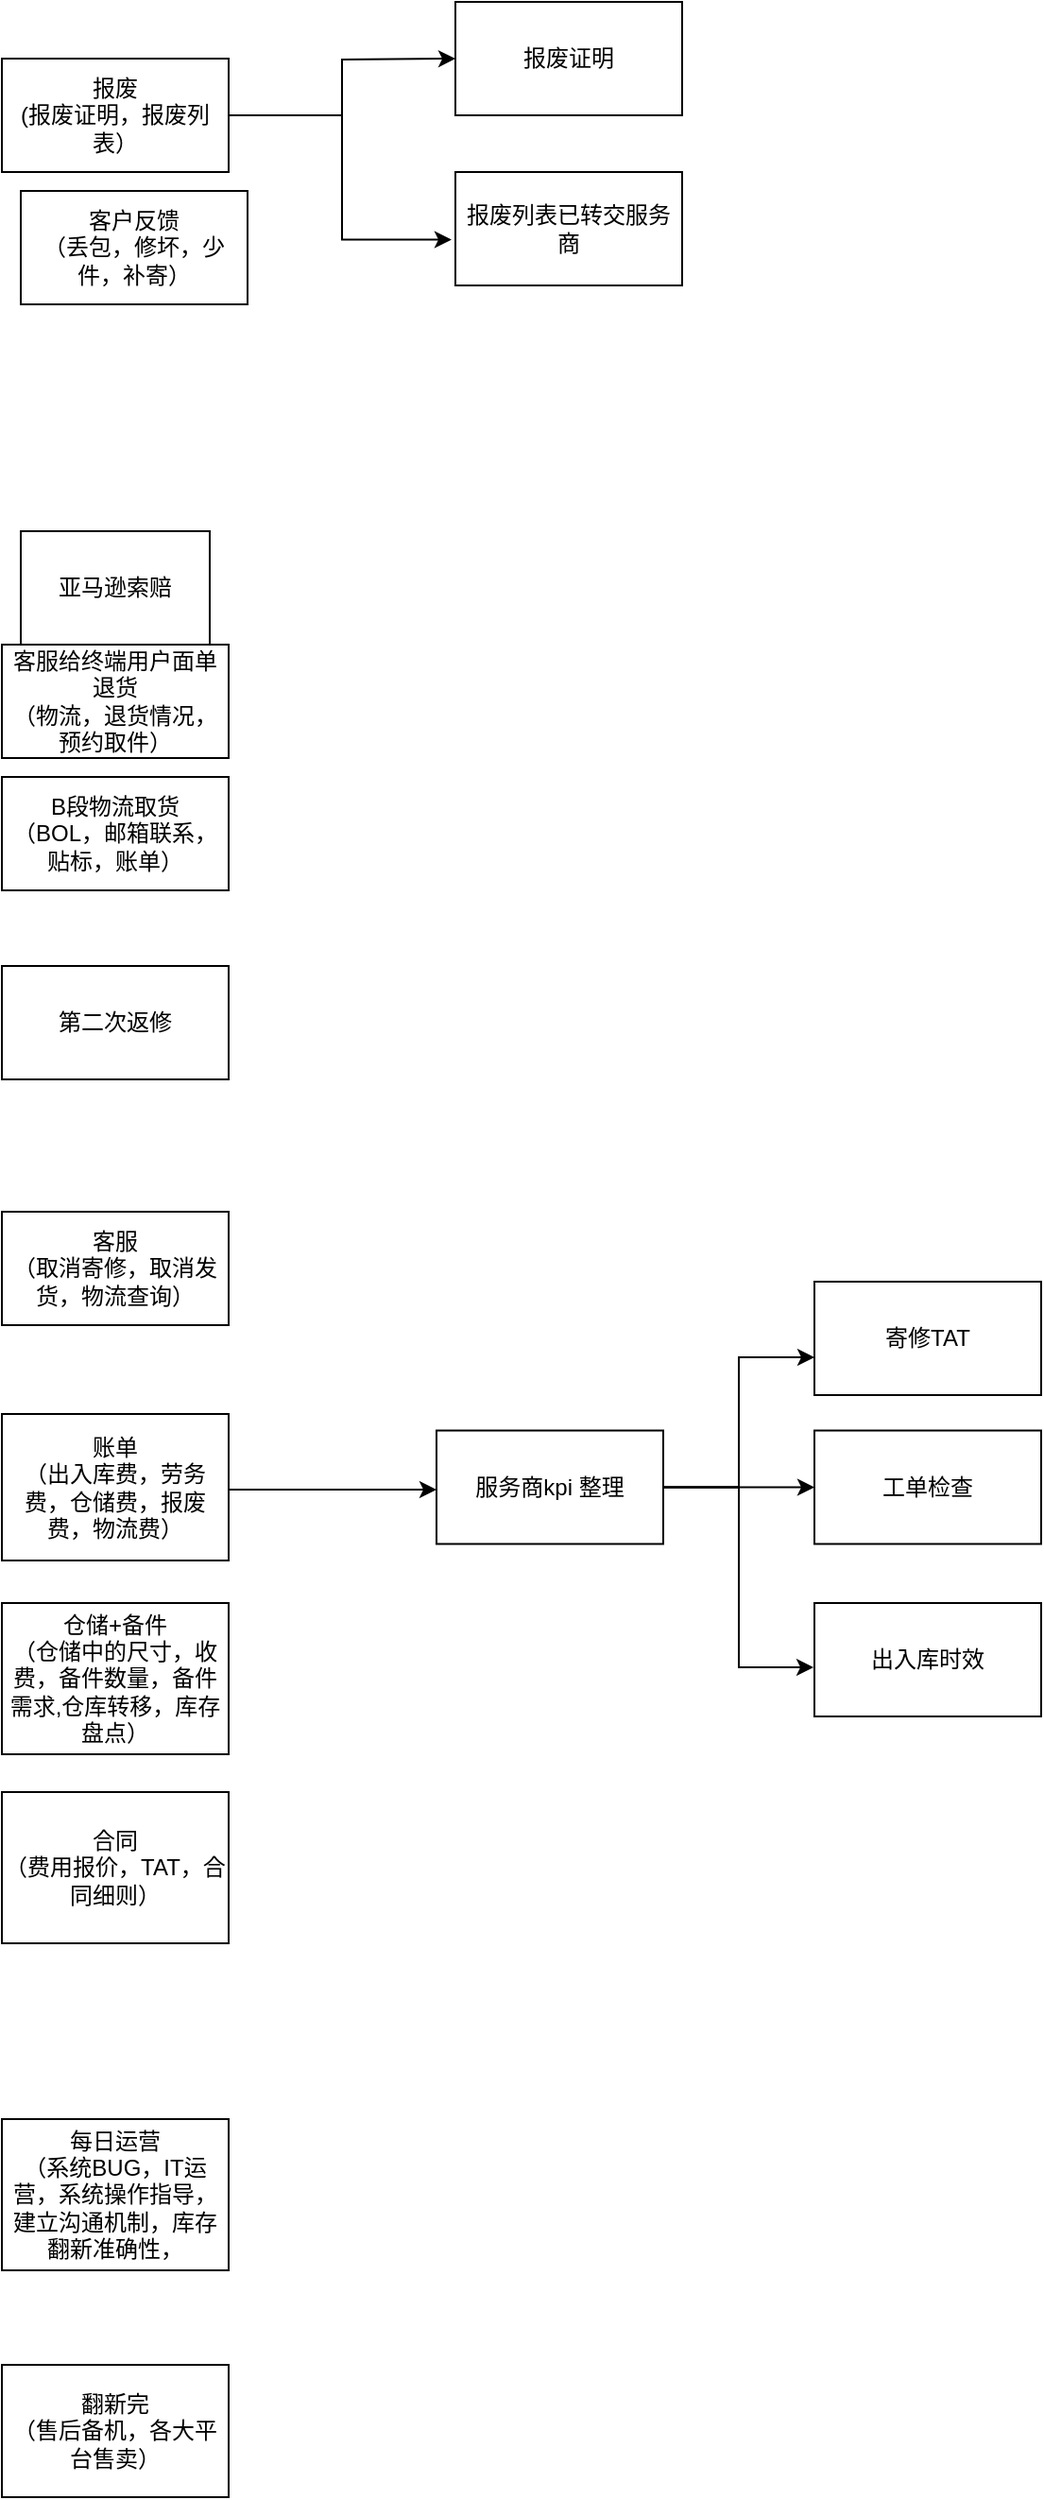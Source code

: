 <mxfile version="28.2.0">
  <diagram name="第 1 页" id="1Esn9ro6XN1vBcYwOcyz">
    <mxGraphModel dx="2084" dy="1100" grid="1" gridSize="10" guides="1" tooltips="1" connect="0" arrows="1" fold="1" page="1" pageScale="1" pageWidth="1169" pageHeight="827" math="0" shadow="0">
      <root>
        <mxCell id="0" />
        <mxCell id="1" parent="0" />
        <mxCell id="wjj3jNI6rKhN0fVy201V-3" value="&lt;div&gt;客服&lt;/div&gt;&lt;div&gt;（取消寄修，取消发货，物流查询）&lt;br&gt;&lt;/div&gt;" style="rounded=0;whiteSpace=wrap;html=1;movable=1;resizable=1;rotatable=1;deletable=1;editable=1;locked=0;connectable=1;" parent="1" vertex="1">
          <mxGeometry x="600" y="650" width="120" height="60" as="geometry" />
        </mxCell>
        <mxCell id="wjj3jNI6rKhN0fVy201V-10" value="&lt;div&gt;客服给终端用户面单退货&lt;/div&gt;&lt;div&gt;（物流，退货情况，预约取件）&lt;br&gt;&lt;/div&gt;" style="rounded=0;whiteSpace=wrap;html=1;movable=1;resizable=1;rotatable=1;deletable=1;editable=1;locked=0;connectable=1;" parent="1" vertex="1">
          <mxGeometry x="600" y="350" width="120" height="60" as="geometry" />
        </mxCell>
        <mxCell id="wjj3jNI6rKhN0fVy201V-11" value="&lt;div&gt;B段物流取货&lt;/div&gt;&lt;div&gt;（BOL，邮箱联系，贴标，账单）&lt;br&gt;&lt;/div&gt;" style="rounded=0;whiteSpace=wrap;html=1;movable=1;resizable=1;rotatable=1;deletable=1;editable=1;locked=0;connectable=1;" parent="1" vertex="1">
          <mxGeometry x="600" y="420" width="120" height="60" as="geometry" />
        </mxCell>
        <mxCell id="wjj3jNI6rKhN0fVy201V-15" value="&lt;div&gt;亚马逊索赔&lt;/div&gt;" style="whiteSpace=wrap;html=1;movable=1;resizable=1;rotatable=1;deletable=1;editable=1;locked=0;connectable=1;" parent="1" vertex="1">
          <mxGeometry x="610" y="290" width="100" height="60" as="geometry" />
        </mxCell>
        <mxCell id="kCKUYcgS-TqvOsKxTB6P-13" style="edgeStyle=orthogonalEdgeStyle;rounded=0;orthogonalLoop=1;jettySize=auto;html=1;" parent="1" source="wjj3jNI6rKhN0fVy201V-24" edge="1">
          <mxGeometry relative="1" as="geometry">
            <mxPoint x="840" y="40" as="targetPoint" />
          </mxGeometry>
        </mxCell>
        <mxCell id="kCKUYcgS-TqvOsKxTB6P-15" style="edgeStyle=orthogonalEdgeStyle;rounded=0;orthogonalLoop=1;jettySize=auto;html=1;entryX=-0.017;entryY=0.596;entryDx=0;entryDy=0;entryPerimeter=0;" parent="1" source="wjj3jNI6rKhN0fVy201V-24" target="kCKUYcgS-TqvOsKxTB6P-16" edge="1">
          <mxGeometry relative="1" as="geometry">
            <mxPoint x="780" y="180" as="targetPoint" />
          </mxGeometry>
        </mxCell>
        <mxCell id="wjj3jNI6rKhN0fVy201V-24" value="&lt;div&gt;报废&lt;/div&gt;&lt;div&gt;(报废证明，报废列表）&lt;br&gt;&lt;/div&gt;" style="whiteSpace=wrap;html=1;movable=1;resizable=1;rotatable=1;deletable=1;editable=1;locked=0;connectable=1;" parent="1" vertex="1">
          <mxGeometry x="600" y="40" width="120" height="60" as="geometry" />
        </mxCell>
        <mxCell id="wjj3jNI6rKhN0fVy201V-26" value="&lt;div&gt;翻新完&lt;/div&gt;&lt;div&gt;（售后备机，各大平台售卖）&lt;br&gt;&lt;/div&gt;" style="whiteSpace=wrap;html=1;movable=1;resizable=1;rotatable=1;deletable=1;editable=1;locked=0;connectable=1;" parent="1" vertex="1">
          <mxGeometry x="600" y="1260" width="120" height="70" as="geometry" />
        </mxCell>
        <mxCell id="wjj3jNI6rKhN0fVy201V-39" value="第二次返修" style="rounded=0;whiteSpace=wrap;html=1;movable=1;resizable=1;rotatable=1;deletable=1;editable=1;locked=0;connectable=1;" parent="1" vertex="1">
          <mxGeometry x="600" y="520" width="120" height="60" as="geometry" />
        </mxCell>
        <mxCell id="wjj3jNI6rKhN0fVy201V-41" value="&lt;div&gt;客户反馈&lt;/div&gt;&lt;div&gt;（丢包，修坏，少件，补寄）&lt;br&gt;&lt;/div&gt;" style="rounded=0;whiteSpace=wrap;html=1;movable=1;resizable=1;rotatable=1;deletable=1;editable=1;locked=0;connectable=1;" parent="1" vertex="1">
          <mxGeometry x="610" y="110" width="120" height="60" as="geometry" />
        </mxCell>
        <mxCell id="wjj3jNI6rKhN0fVy201V-44" value="&lt;div&gt;仓储+备件&lt;/div&gt;&lt;div&gt;（仓储中的尺寸，收费，备件数量，备件需求,仓库转移，库存盘点）&lt;br&gt;&lt;/div&gt;" style="rounded=0;whiteSpace=wrap;html=1;movable=1;resizable=1;rotatable=1;deletable=1;editable=1;locked=0;connectable=1;" parent="1" vertex="1">
          <mxGeometry x="600" y="857" width="120" height="80" as="geometry" />
        </mxCell>
        <mxCell id="wjj3jNI6rKhN0fVy201V-45" value="&lt;div&gt;账单&lt;/div&gt;&lt;div&gt;（出入库费，劳务费，仓储费，报废费，物流费）&lt;br&gt;&lt;/div&gt;" style="rounded=0;whiteSpace=wrap;html=1;movable=1;resizable=1;rotatable=1;deletable=1;editable=1;locked=0;connectable=1;" parent="1" vertex="1">
          <mxGeometry x="600" y="757" width="120" height="77.5" as="geometry" />
        </mxCell>
        <mxCell id="wjj3jNI6rKhN0fVy201V-46" value="&lt;div&gt;合同&lt;/div&gt;&lt;div&gt;（费用报价，TAT，合同细则）&lt;br&gt;&lt;/div&gt;" style="rounded=0;whiteSpace=wrap;html=1;movable=1;resizable=1;rotatable=1;deletable=1;editable=1;locked=0;connectable=1;" parent="1" vertex="1">
          <mxGeometry x="600" y="957" width="120" height="80" as="geometry" />
        </mxCell>
        <mxCell id="wjj3jNI6rKhN0fVy201V-49" value="&lt;div&gt;每日运营&lt;/div&gt;&lt;div&gt;（系统BUG，IT运营，系统操作指导，建立沟通机制，库存翻新准确性，&lt;br&gt;&lt;/div&gt;" style="rounded=0;whiteSpace=wrap;html=1;movable=1;resizable=1;rotatable=1;deletable=1;editable=1;locked=0;connectable=1;" parent="1" vertex="1">
          <mxGeometry x="600" y="1130" width="120" height="80" as="geometry" />
        </mxCell>
        <mxCell id="kCKUYcgS-TqvOsKxTB6P-4" value="" style="endArrow=classic;html=1;rounded=0;" parent="1" edge="1">
          <mxGeometry width="50" height="50" relative="1" as="geometry">
            <mxPoint x="720" y="797" as="sourcePoint" />
            <mxPoint x="830" y="797" as="targetPoint" />
          </mxGeometry>
        </mxCell>
        <mxCell id="kCKUYcgS-TqvOsKxTB6P-6" style="edgeStyle=orthogonalEdgeStyle;rounded=0;orthogonalLoop=1;jettySize=auto;html=1;entryX=0;entryY=0.667;entryDx=0;entryDy=0;entryPerimeter=0;" parent="1" source="kCKUYcgS-TqvOsKxTB6P-5" target="kCKUYcgS-TqvOsKxTB6P-7" edge="1">
          <mxGeometry relative="1" as="geometry">
            <mxPoint x="1010" y="727" as="targetPoint" />
          </mxGeometry>
        </mxCell>
        <mxCell id="kCKUYcgS-TqvOsKxTB6P-10" style="edgeStyle=orthogonalEdgeStyle;rounded=0;orthogonalLoop=1;jettySize=auto;html=1;" parent="1" source="kCKUYcgS-TqvOsKxTB6P-5" target="kCKUYcgS-TqvOsKxTB6P-8" edge="1">
          <mxGeometry relative="1" as="geometry" />
        </mxCell>
        <mxCell id="kCKUYcgS-TqvOsKxTB6P-5" value="服务商kpi 整理" style="rounded=0;whiteSpace=wrap;html=1;" parent="1" vertex="1">
          <mxGeometry x="830" y="765.75" width="120" height="60" as="geometry" />
        </mxCell>
        <mxCell id="kCKUYcgS-TqvOsKxTB6P-7" value="寄修TAT" style="rounded=0;whiteSpace=wrap;html=1;" parent="1" vertex="1">
          <mxGeometry x="1030" y="687" width="120" height="60" as="geometry" />
        </mxCell>
        <mxCell id="kCKUYcgS-TqvOsKxTB6P-8" value="工单检查" style="rounded=0;whiteSpace=wrap;html=1;" parent="1" vertex="1">
          <mxGeometry x="1030" y="765.75" width="120" height="60" as="geometry" />
        </mxCell>
        <mxCell id="kCKUYcgS-TqvOsKxTB6P-9" value="出入库时效" style="rounded=0;whiteSpace=wrap;html=1;" parent="1" vertex="1">
          <mxGeometry x="1030" y="857" width="120" height="60" as="geometry" />
        </mxCell>
        <mxCell id="kCKUYcgS-TqvOsKxTB6P-11" style="edgeStyle=orthogonalEdgeStyle;rounded=0;orthogonalLoop=1;jettySize=auto;html=1;entryX=-0.004;entryY=0.567;entryDx=0;entryDy=0;entryPerimeter=0;" parent="1" source="kCKUYcgS-TqvOsKxTB6P-5" target="kCKUYcgS-TqvOsKxTB6P-9" edge="1">
          <mxGeometry relative="1" as="geometry" />
        </mxCell>
        <mxCell id="kCKUYcgS-TqvOsKxTB6P-14" value="报废证明" style="rounded=0;whiteSpace=wrap;html=1;" parent="1" vertex="1">
          <mxGeometry x="840" y="10" width="120" height="60" as="geometry" />
        </mxCell>
        <mxCell id="kCKUYcgS-TqvOsKxTB6P-16" value="报废列表已转交服务商" style="rounded=0;whiteSpace=wrap;html=1;" parent="1" vertex="1">
          <mxGeometry x="840" y="100" width="120" height="60" as="geometry" />
        </mxCell>
      </root>
    </mxGraphModel>
  </diagram>
</mxfile>
